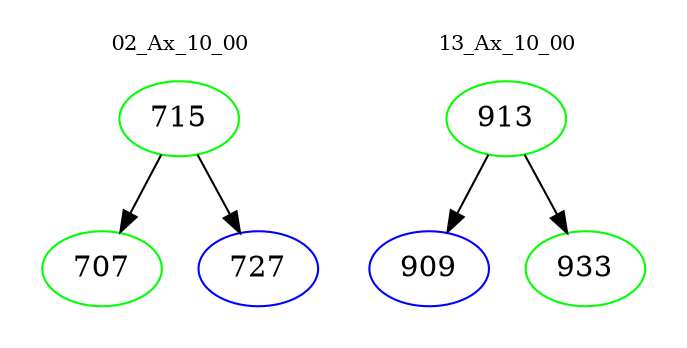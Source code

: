 digraph{
subgraph cluster_0 {
color = white
label = "02_Ax_10_00";
fontsize=10;
T0_715 [label="715", color="green"]
T0_715 -> T0_707 [color="black"]
T0_707 [label="707", color="green"]
T0_715 -> T0_727 [color="black"]
T0_727 [label="727", color="blue"]
}
subgraph cluster_1 {
color = white
label = "13_Ax_10_00";
fontsize=10;
T1_913 [label="913", color="green"]
T1_913 -> T1_909 [color="black"]
T1_909 [label="909", color="blue"]
T1_913 -> T1_933 [color="black"]
T1_933 [label="933", color="green"]
}
}
